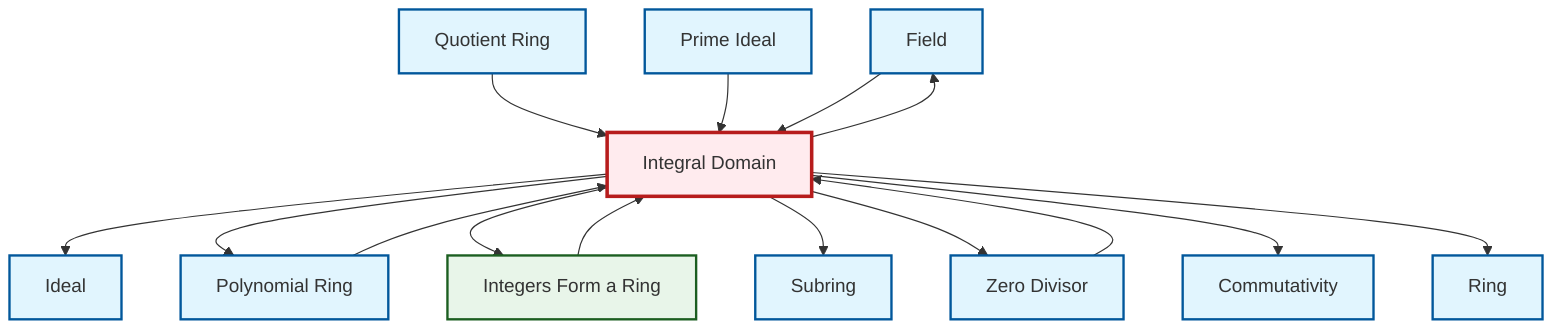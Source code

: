 graph TD
    classDef definition fill:#e1f5fe,stroke:#01579b,stroke-width:2px
    classDef theorem fill:#f3e5f5,stroke:#4a148c,stroke-width:2px
    classDef axiom fill:#fff3e0,stroke:#e65100,stroke-width:2px
    classDef example fill:#e8f5e9,stroke:#1b5e20,stroke-width:2px
    classDef current fill:#ffebee,stroke:#b71c1c,stroke-width:3px
    def-field["Field"]:::definition
    ex-integers-ring["Integers Form a Ring"]:::example
    def-ideal["Ideal"]:::definition
    def-ring["Ring"]:::definition
    def-quotient-ring["Quotient Ring"]:::definition
    def-commutativity["Commutativity"]:::definition
    def-integral-domain["Integral Domain"]:::definition
    def-subring["Subring"]:::definition
    def-zero-divisor["Zero Divisor"]:::definition
    def-polynomial-ring["Polynomial Ring"]:::definition
    def-prime-ideal["Prime Ideal"]:::definition
    def-integral-domain --> def-ideal
    ex-integers-ring --> def-integral-domain
    def-integral-domain --> def-polynomial-ring
    def-integral-domain --> def-field
    def-polynomial-ring --> def-integral-domain
    def-quotient-ring --> def-integral-domain
    def-integral-domain --> ex-integers-ring
    def-zero-divisor --> def-integral-domain
    def-integral-domain --> def-subring
    def-prime-ideal --> def-integral-domain
    def-integral-domain --> def-zero-divisor
    def-field --> def-integral-domain
    def-integral-domain --> def-commutativity
    def-integral-domain --> def-ring
    class def-integral-domain current